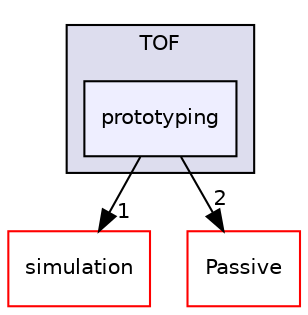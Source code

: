 digraph "/home/travis/build/AliceO2Group/AliceO2/Detectors/TOF/prototyping" {
  bgcolor=transparent;
  compound=true
  node [ fontsize="10", fontname="Helvetica"];
  edge [ labelfontsize="10", labelfontname="Helvetica"];
  subgraph clusterdir_577c839d346a264df4e9e588ca2a45dd {
    graph [ bgcolor="#ddddee", pencolor="black", label="TOF" fontname="Helvetica", fontsize="10", URL="dir_577c839d346a264df4e9e588ca2a45dd.html"]
  dir_049fcc021d70cf6aa17690e15cd47498 [shape=box, label="prototyping", style="filled", fillcolor="#eeeeff", pencolor="black", URL="dir_049fcc021d70cf6aa17690e15cd47498.html"];
  }
  dir_827012254b0f6cad75d9a7a2745b1aea [shape=box label="simulation" color="red" URL="dir_827012254b0f6cad75d9a7a2745b1aea.html"];
  dir_f01815b857f9009bea48e2cb39492245 [shape=box label="Passive" color="red" URL="dir_f01815b857f9009bea48e2cb39492245.html"];
  dir_049fcc021d70cf6aa17690e15cd47498->dir_827012254b0f6cad75d9a7a2745b1aea [headlabel="1", labeldistance=1.5 headhref="dir_000352_000187.html"];
  dir_049fcc021d70cf6aa17690e15cd47498->dir_f01815b857f9009bea48e2cb39492245 [headlabel="2", labeldistance=1.5 headhref="dir_000352_000345.html"];
}
